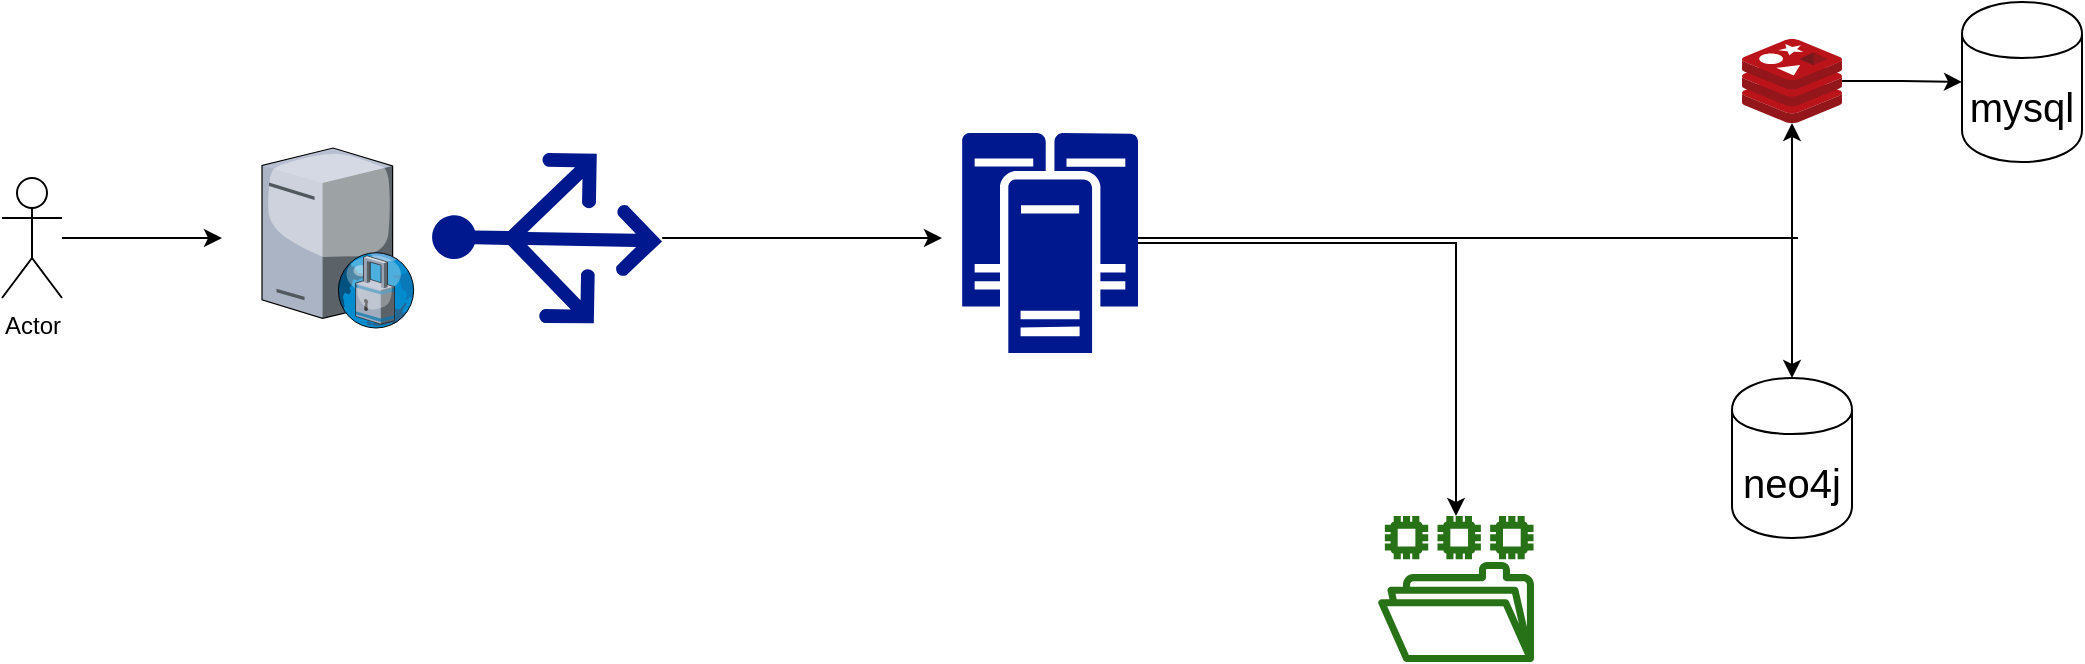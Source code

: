 <mxfile version="12.9.3" type="device"><diagram id="BmsdrHrFbklGvu6hl7DF" name="Page-1"><mxGraphModel dx="1024" dy="632" grid="0" gridSize="10" guides="1" tooltips="1" connect="1" arrows="1" fold="1" page="1" pageScale="1" pageWidth="1169" pageHeight="827" math="0" shadow="0"><root><mxCell id="0"/><mxCell id="1" parent="0"/><mxCell id="ySoP68v4BBxLHukdJnVW-4" value="" style="edgeStyle=orthogonalEdgeStyle;rounded=0;orthogonalLoop=1;jettySize=auto;html=1;" parent="1" source="ySoP68v4BBxLHukdJnVW-2" edge="1"><mxGeometry relative="1" as="geometry"><mxPoint x="190" y="330" as="targetPoint"/></mxGeometry></mxCell><mxCell id="ySoP68v4BBxLHukdJnVW-2" value="Actor" style="shape=umlActor;verticalLabelPosition=bottom;labelBackgroundColor=#ffffff;verticalAlign=top;html=1;outlineConnect=0;" parent="1" vertex="1"><mxGeometry x="80" y="300" width="30" height="60" as="geometry"/></mxCell><mxCell id="ySoP68v4BBxLHukdJnVW-42" value="" style="edgeStyle=none;rounded=0;orthogonalLoop=1;jettySize=auto;html=1;fontSize=10;" parent="1" source="ySoP68v4BBxLHukdJnVW-5" edge="1"><mxGeometry relative="1" as="geometry"><mxPoint x="550" y="330" as="targetPoint"/></mxGeometry></mxCell><mxCell id="ySoP68v4BBxLHukdJnVW-5" value="" style="aspect=fixed;pointerEvents=1;shadow=0;dashed=0;html=1;strokeColor=none;labelPosition=center;verticalLabelPosition=bottom;verticalAlign=top;align=center;fillColor=#00188D;shape=mxgraph.azure.load_balancer_generic;rotation=-89;" parent="1" vertex="1"><mxGeometry x="310" y="272.5" width="85.1" height="115" as="geometry"/></mxCell><mxCell id="ySoP68v4BBxLHukdJnVW-7" value="" style="verticalLabelPosition=bottom;aspect=fixed;html=1;verticalAlign=top;strokeColor=none;align=center;outlineConnect=0;shape=mxgraph.citrix.proxy_server;" parent="1" vertex="1"><mxGeometry x="210" y="285" width="76.5" height="90" as="geometry"/></mxCell><mxCell id="ySoP68v4BBxLHukdJnVW-9" value="mysql&lt;br style=&quot;font-size: 20px&quot;&gt;" style="shape=cylinder;whiteSpace=wrap;html=1;boundedLbl=1;backgroundOutline=1;fontSize=20;" parent="1" vertex="1"><mxGeometry x="1060" y="212" width="60" height="80" as="geometry"/></mxCell><mxCell id="ySoP68v4BBxLHukdJnVW-10" value="neo4j" style="shape=cylinder;whiteSpace=wrap;html=1;boundedLbl=1;backgroundOutline=1;fontSize=20;" parent="1" vertex="1"><mxGeometry x="945" y="400" width="60" height="80" as="geometry"/></mxCell><mxCell id="ySoP68v4BBxLHukdJnVW-13" value="" style="edgeStyle=orthogonalEdgeStyle;rounded=0;orthogonalLoop=1;jettySize=auto;html=1;fontSize=20;" parent="1" source="ySoP68v4BBxLHukdJnVW-11" target="ySoP68v4BBxLHukdJnVW-9" edge="1"><mxGeometry relative="1" as="geometry"/></mxCell><mxCell id="ySoP68v4BBxLHukdJnVW-11" value="" style="aspect=fixed;html=1;points=[];align=center;image;fontSize=12;image=img/lib/mscae/Cache_Redis_Product.svg;" parent="1" vertex="1"><mxGeometry x="950" y="230.5" width="50" height="42" as="geometry"/></mxCell><mxCell id="y2G9ks0d7qiR18zfkKwF-3" value="" style="edgeStyle=orthogonalEdgeStyle;rounded=0;orthogonalLoop=1;jettySize=auto;html=1;" edge="1" parent="1" source="ySoP68v4BBxLHukdJnVW-38" target="y2G9ks0d7qiR18zfkKwF-1"><mxGeometry relative="1" as="geometry"><mxPoint x="728" y="332.5" as="targetPoint"/></mxGeometry></mxCell><mxCell id="ySoP68v4BBxLHukdJnVW-38" value="" style="aspect=fixed;pointerEvents=1;shadow=0;dashed=0;html=1;strokeColor=none;labelPosition=center;verticalLabelPosition=bottom;verticalAlign=top;align=center;fillColor=#00188D;shape=mxgraph.mscae.enterprise.cluster_server;fontSize=10;" parent="1" vertex="1"><mxGeometry x="560" y="277.5" width="88" height="110" as="geometry"/></mxCell><mxCell id="ySoP68v4BBxLHukdJnVW-46" value="" style="endArrow=classic;startArrow=classic;html=1;fontSize=10;exitX=0.5;exitY=0;exitDx=0;exitDy=0;" parent="1" source="ySoP68v4BBxLHukdJnVW-10" target="ySoP68v4BBxLHukdJnVW-11" edge="1"><mxGeometry width="50" height="50" relative="1" as="geometry"><mxPoint x="1030" y="357.5" as="sourcePoint"/><mxPoint x="1080" y="307.5" as="targetPoint"/></mxGeometry></mxCell><mxCell id="ySoP68v4BBxLHukdJnVW-47" value="" style="endArrow=none;html=1;fontSize=6;" parent="1" edge="1"><mxGeometry width="50" height="50" relative="1" as="geometry"><mxPoint x="648" y="330" as="sourcePoint"/><mxPoint x="978" y="330" as="targetPoint"/></mxGeometry></mxCell><mxCell id="y2G9ks0d7qiR18zfkKwF-1" value="" style="outlineConnect=0;fontColor=#232F3E;gradientColor=none;fillColor=#277116;strokeColor=none;dashed=0;verticalLabelPosition=bottom;verticalAlign=top;align=center;html=1;fontSize=12;fontStyle=0;aspect=fixed;pointerEvents=1;shape=mxgraph.aws4.file_system;" vertex="1" parent="1"><mxGeometry x="768" y="469" width="78" height="73" as="geometry"/></mxCell></root></mxGraphModel></diagram></mxfile>